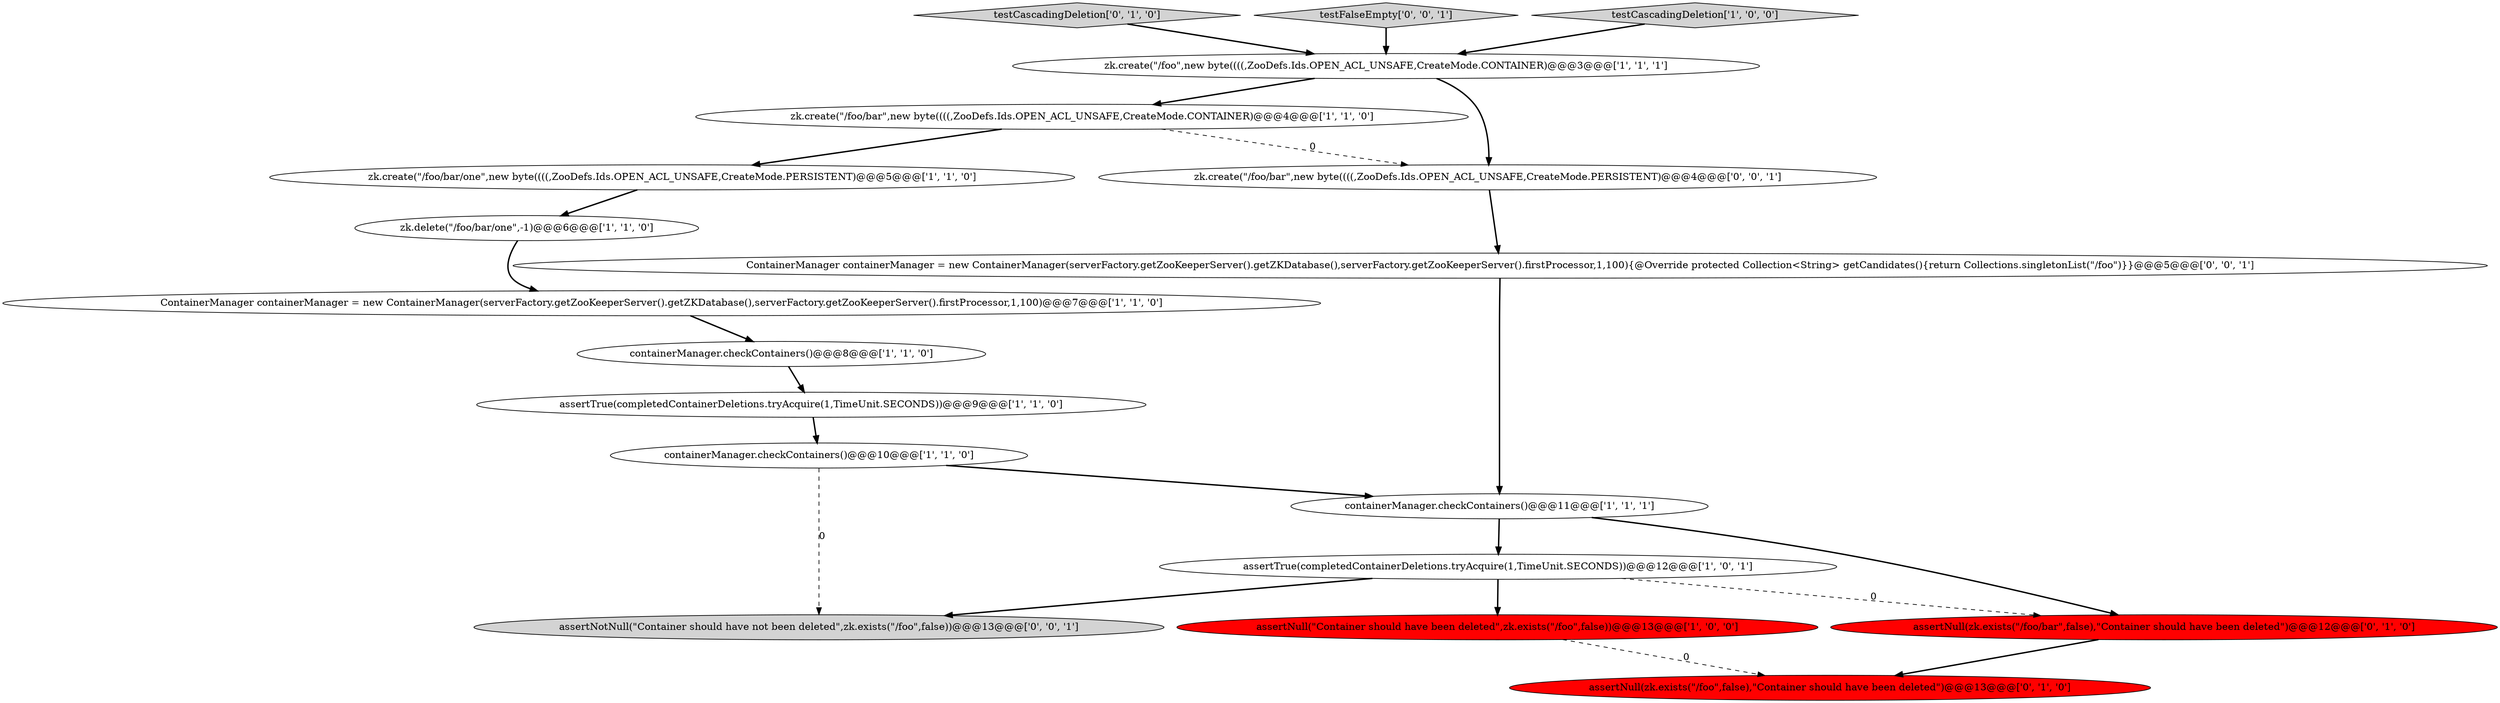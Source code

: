 digraph {
1 [style = filled, label = "zk.create(\"/foo/bar\",new byte((((,ZooDefs.Ids.OPEN_ACL_UNSAFE,CreateMode.CONTAINER)@@@4@@@['1', '1', '0']", fillcolor = white, shape = ellipse image = "AAA0AAABBB1BBB"];
6 [style = filled, label = "containerManager.checkContainers()@@@11@@@['1', '1', '1']", fillcolor = white, shape = ellipse image = "AAA0AAABBB1BBB"];
12 [style = filled, label = "assertNull(zk.exists(\"/foo/bar\",false),\"Container should have been deleted\")@@@12@@@['0', '1', '0']", fillcolor = red, shape = ellipse image = "AAA1AAABBB2BBB"];
3 [style = filled, label = "zk.delete(\"/foo/bar/one\",-1)@@@6@@@['1', '1', '0']", fillcolor = white, shape = ellipse image = "AAA0AAABBB1BBB"];
16 [style = filled, label = "assertNotNull(\"Container should have not been deleted\",zk.exists(\"/foo\",false))@@@13@@@['0', '0', '1']", fillcolor = lightgray, shape = ellipse image = "AAA0AAABBB3BBB"];
4 [style = filled, label = "containerManager.checkContainers()@@@8@@@['1', '1', '0']", fillcolor = white, shape = ellipse image = "AAA0AAABBB1BBB"];
11 [style = filled, label = "zk.create(\"/foo/bar/one\",new byte((((,ZooDefs.Ids.OPEN_ACL_UNSAFE,CreateMode.PERSISTENT)@@@5@@@['1', '1', '0']", fillcolor = white, shape = ellipse image = "AAA0AAABBB1BBB"];
14 [style = filled, label = "assertNull(zk.exists(\"/foo\",false),\"Container should have been deleted\")@@@13@@@['0', '1', '0']", fillcolor = red, shape = ellipse image = "AAA1AAABBB2BBB"];
15 [style = filled, label = "ContainerManager containerManager = new ContainerManager(serverFactory.getZooKeeperServer().getZKDatabase(),serverFactory.getZooKeeperServer().firstProcessor,1,100){@Override protected Collection<String> getCandidates(){return Collections.singletonList(\"/foo\")}}@@@5@@@['0', '0', '1']", fillcolor = white, shape = ellipse image = "AAA0AAABBB3BBB"];
2 [style = filled, label = "containerManager.checkContainers()@@@10@@@['1', '1', '0']", fillcolor = white, shape = ellipse image = "AAA0AAABBB1BBB"];
8 [style = filled, label = "assertTrue(completedContainerDeletions.tryAcquire(1,TimeUnit.SECONDS))@@@9@@@['1', '1', '0']", fillcolor = white, shape = ellipse image = "AAA0AAABBB1BBB"];
13 [style = filled, label = "testCascadingDeletion['0', '1', '0']", fillcolor = lightgray, shape = diamond image = "AAA0AAABBB2BBB"];
17 [style = filled, label = "testFalseEmpty['0', '0', '1']", fillcolor = lightgray, shape = diamond image = "AAA0AAABBB3BBB"];
0 [style = filled, label = "testCascadingDeletion['1', '0', '0']", fillcolor = lightgray, shape = diamond image = "AAA0AAABBB1BBB"];
5 [style = filled, label = "zk.create(\"/foo\",new byte((((,ZooDefs.Ids.OPEN_ACL_UNSAFE,CreateMode.CONTAINER)@@@3@@@['1', '1', '1']", fillcolor = white, shape = ellipse image = "AAA0AAABBB1BBB"];
18 [style = filled, label = "zk.create(\"/foo/bar\",new byte((((,ZooDefs.Ids.OPEN_ACL_UNSAFE,CreateMode.PERSISTENT)@@@4@@@['0', '0', '1']", fillcolor = white, shape = ellipse image = "AAA0AAABBB3BBB"];
7 [style = filled, label = "ContainerManager containerManager = new ContainerManager(serverFactory.getZooKeeperServer().getZKDatabase(),serverFactory.getZooKeeperServer().firstProcessor,1,100)@@@7@@@['1', '1', '0']", fillcolor = white, shape = ellipse image = "AAA0AAABBB1BBB"];
10 [style = filled, label = "assertNull(\"Container should have been deleted\",zk.exists(\"/foo\",false))@@@13@@@['1', '0', '0']", fillcolor = red, shape = ellipse image = "AAA1AAABBB1BBB"];
9 [style = filled, label = "assertTrue(completedContainerDeletions.tryAcquire(1,TimeUnit.SECONDS))@@@12@@@['1', '0', '1']", fillcolor = white, shape = ellipse image = "AAA0AAABBB1BBB"];
17->5 [style = bold, label=""];
2->6 [style = bold, label=""];
18->15 [style = bold, label=""];
15->6 [style = bold, label=""];
1->18 [style = dashed, label="0"];
5->18 [style = bold, label=""];
7->4 [style = bold, label=""];
9->10 [style = bold, label=""];
9->16 [style = bold, label=""];
1->11 [style = bold, label=""];
5->1 [style = bold, label=""];
8->2 [style = bold, label=""];
3->7 [style = bold, label=""];
11->3 [style = bold, label=""];
2->16 [style = dashed, label="0"];
12->14 [style = bold, label=""];
13->5 [style = bold, label=""];
4->8 [style = bold, label=""];
9->12 [style = dashed, label="0"];
6->9 [style = bold, label=""];
10->14 [style = dashed, label="0"];
0->5 [style = bold, label=""];
6->12 [style = bold, label=""];
}
